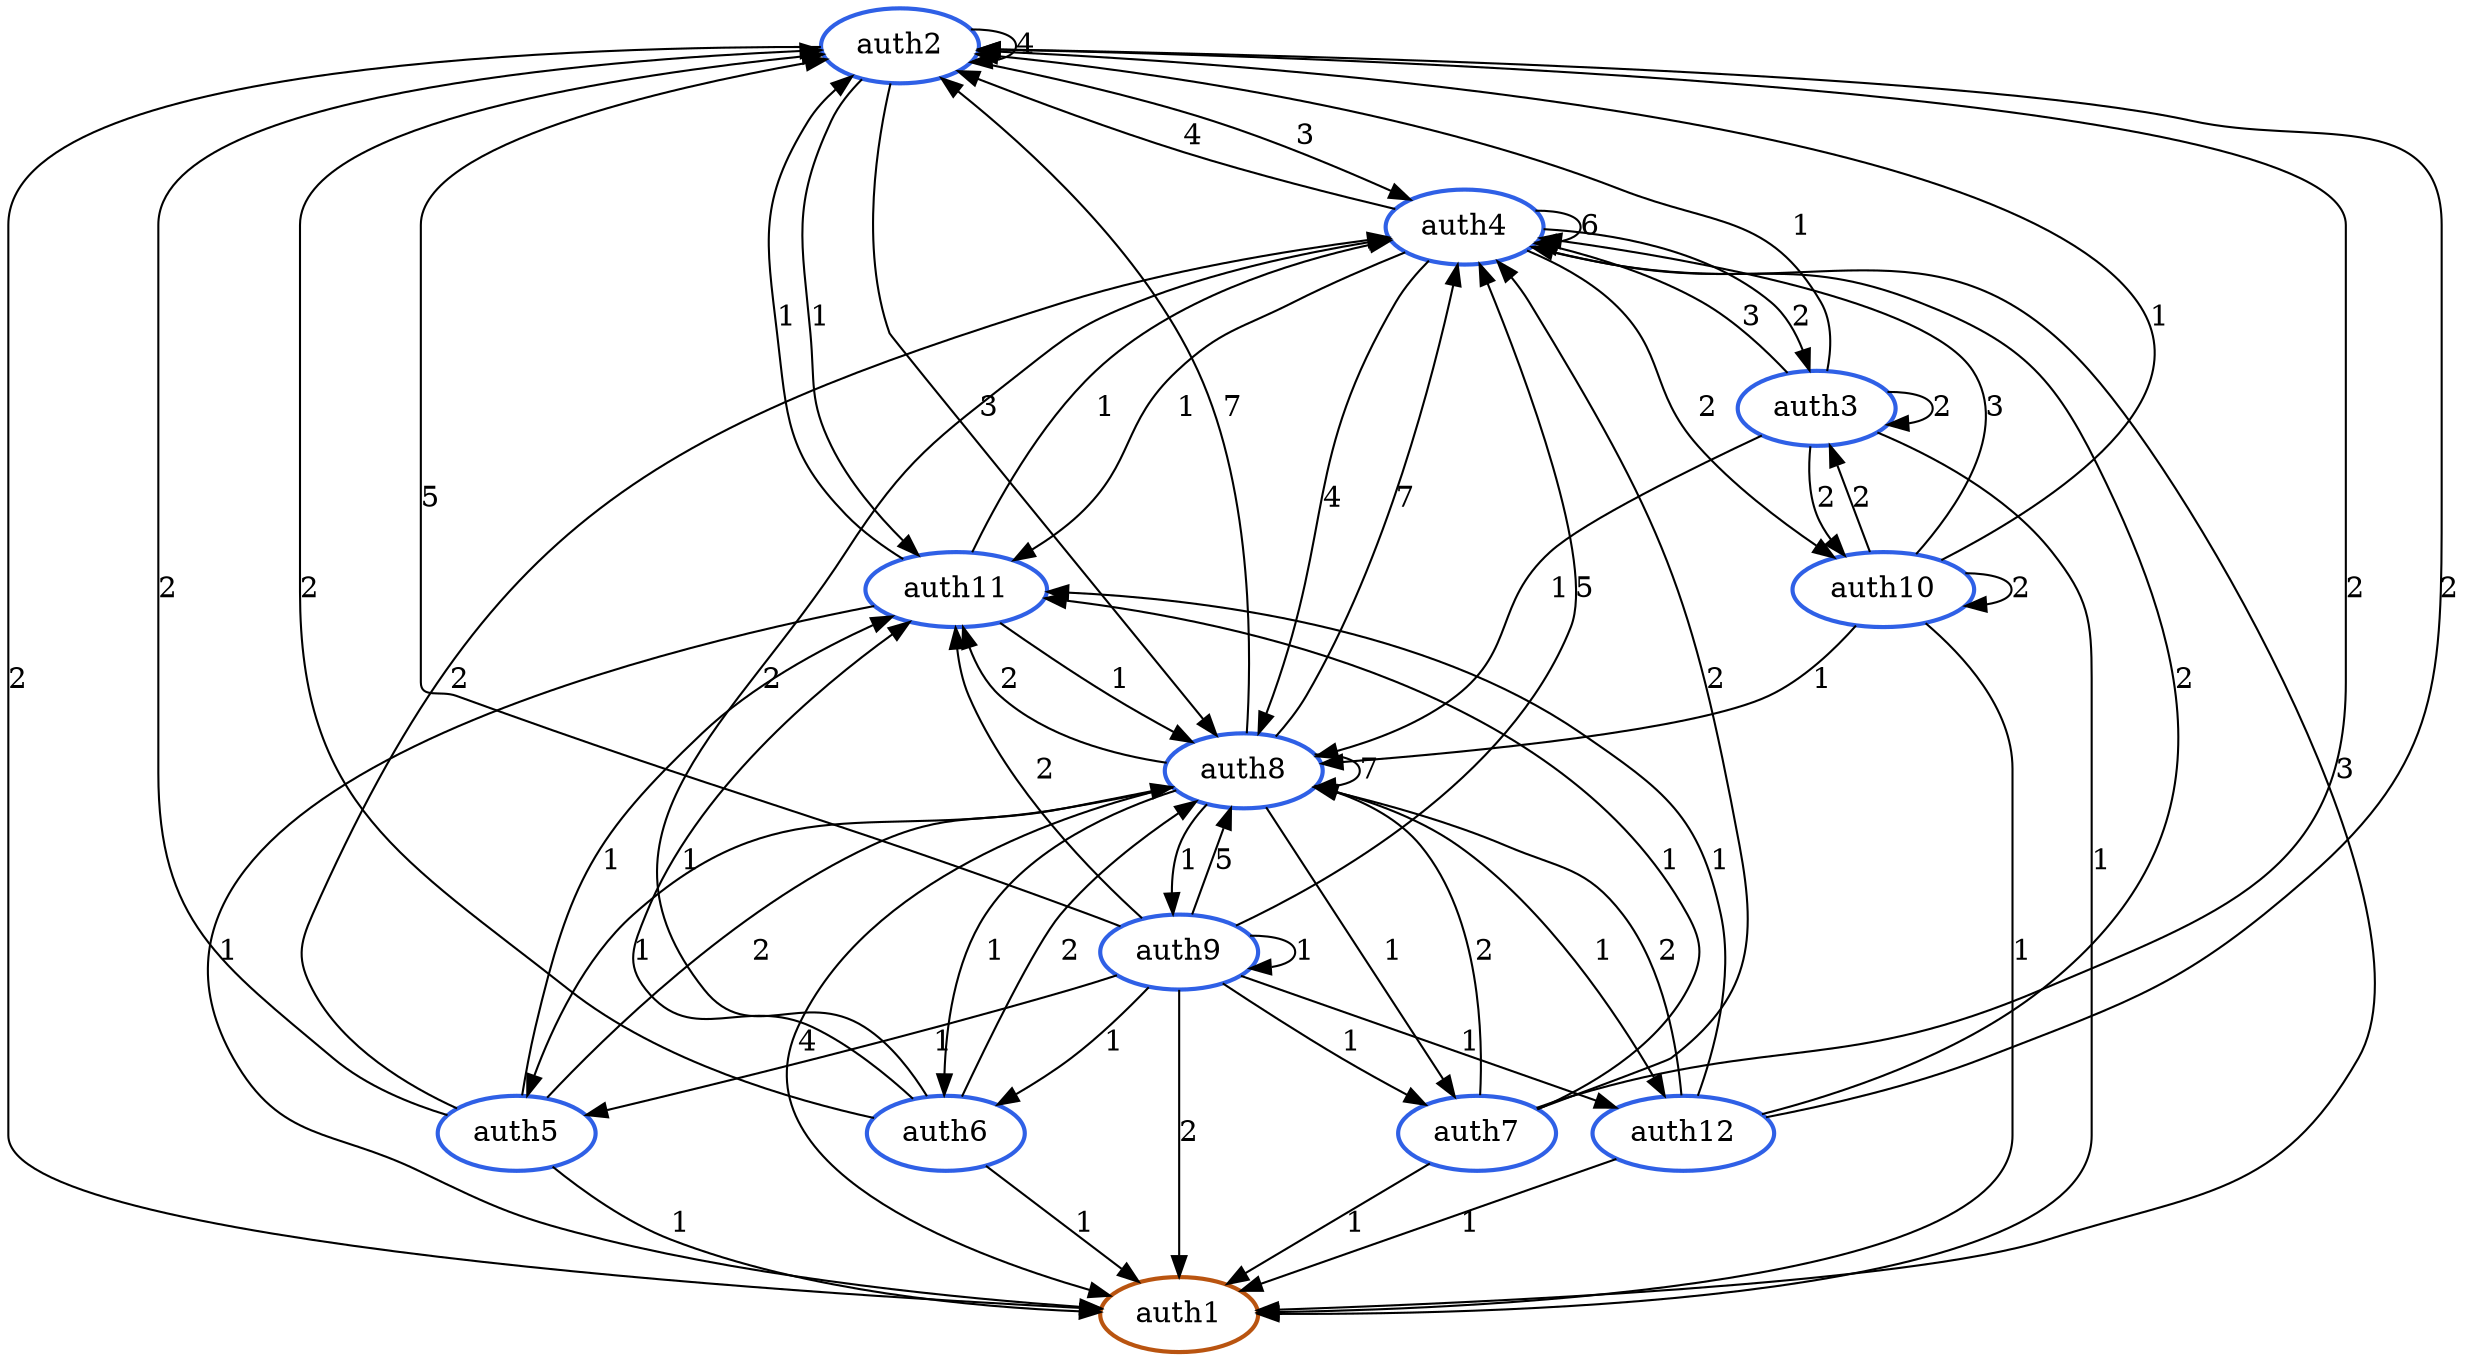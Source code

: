 // induced sub graph
digraph {
	auth1 [color="#B95410" penwidth=2]
	auth2 [color="#2F60E6" penwidth=2]
	auth3 [color="#2F60E6" penwidth=2]
	auth4 [color="#2F60E6" penwidth=2]
	auth5 [color="#2F60E6" penwidth=2]
	auth6 [color="#2F60E6" penwidth=2]
	auth7 [color="#2F60E6" penwidth=2]
	auth8 [color="#2F60E6" penwidth=2]
	auth9 [color="#2F60E6" penwidth=2]
	auth10 [color="#2F60E6" penwidth=2]
	auth11 [color="#2F60E6" penwidth=2]
	auth12 [color="#2F60E6" penwidth=2]
	subgraph cit {
		auth2 -> auth1 [label=2]
		auth2 -> auth2 [label=4]
		auth2 -> auth4 [label=3]
		auth2 -> auth8 [label=3]
		auth2 -> auth11 [label=1]
		auth3 -> auth1 [label=1]
		auth3 -> auth2 [label=1]
		auth3 -> auth3 [label=2]
		auth3 -> auth4 [label=3]
		auth3 -> auth8 [label=1]
		auth3 -> auth10 [label=2]
		auth4 -> auth1 [label=3]
		auth4 -> auth2 [label=4]
		auth4 -> auth3 [label=2]
		auth4 -> auth4 [label=6]
		auth4 -> auth8 [label=4]
		auth4 -> auth10 [label=2]
		auth4 -> auth11 [label=1]
		auth5 -> auth1 [label=1]
		auth5 -> auth2 [label=2]
		auth5 -> auth4 [label=2]
		auth5 -> auth8 [label=2]
		auth5 -> auth11 [label=1]
		auth6 -> auth1 [label=1]
		auth6 -> auth2 [label=2]
		auth6 -> auth4 [label=2]
		auth6 -> auth8 [label=2]
		auth6 -> auth11 [label=1]
		auth7 -> auth1 [label=1]
		auth7 -> auth2 [label=2]
		auth7 -> auth4 [label=2]
		auth7 -> auth8 [label=2]
		auth7 -> auth11 [label=1]
		auth8 -> auth1 [label=4]
		auth8 -> auth2 [label=7]
		auth8 -> auth4 [label=7]
		auth8 -> auth5 [label=1]
		auth8 -> auth6 [label=1]
		auth8 -> auth7 [label=1]
		auth8 -> auth8 [label=7]
		auth8 -> auth9 [label=1]
		auth8 -> auth11 [label=2]
		auth8 -> auth12 [label=1]
		auth9 -> auth1 [label=2]
		auth9 -> auth2 [label=5]
		auth9 -> auth4 [label=5]
		auth9 -> auth5 [label=1]
		auth9 -> auth6 [label=1]
		auth9 -> auth7 [label=1]
		auth9 -> auth8 [label=5]
		auth9 -> auth9 [label=1]
		auth9 -> auth11 [label=2]
		auth9 -> auth12 [label=1]
		auth10 -> auth1 [label=1]
		auth10 -> auth2 [label=1]
		auth10 -> auth3 [label=2]
		auth10 -> auth4 [label=3]
		auth10 -> auth8 [label=1]
		auth10 -> auth10 [label=2]
		auth11 -> auth1 [label=1]
		auth11 -> auth2 [label=1]
		auth11 -> auth4 [label=1]
		auth11 -> auth8 [label=1]
		auth12 -> auth1 [label=1]
		auth12 -> auth2 [label=2]
		auth12 -> auth4 [label=2]
		auth12 -> auth8 [label=2]
		auth12 -> auth11 [label=1]
	}
}
